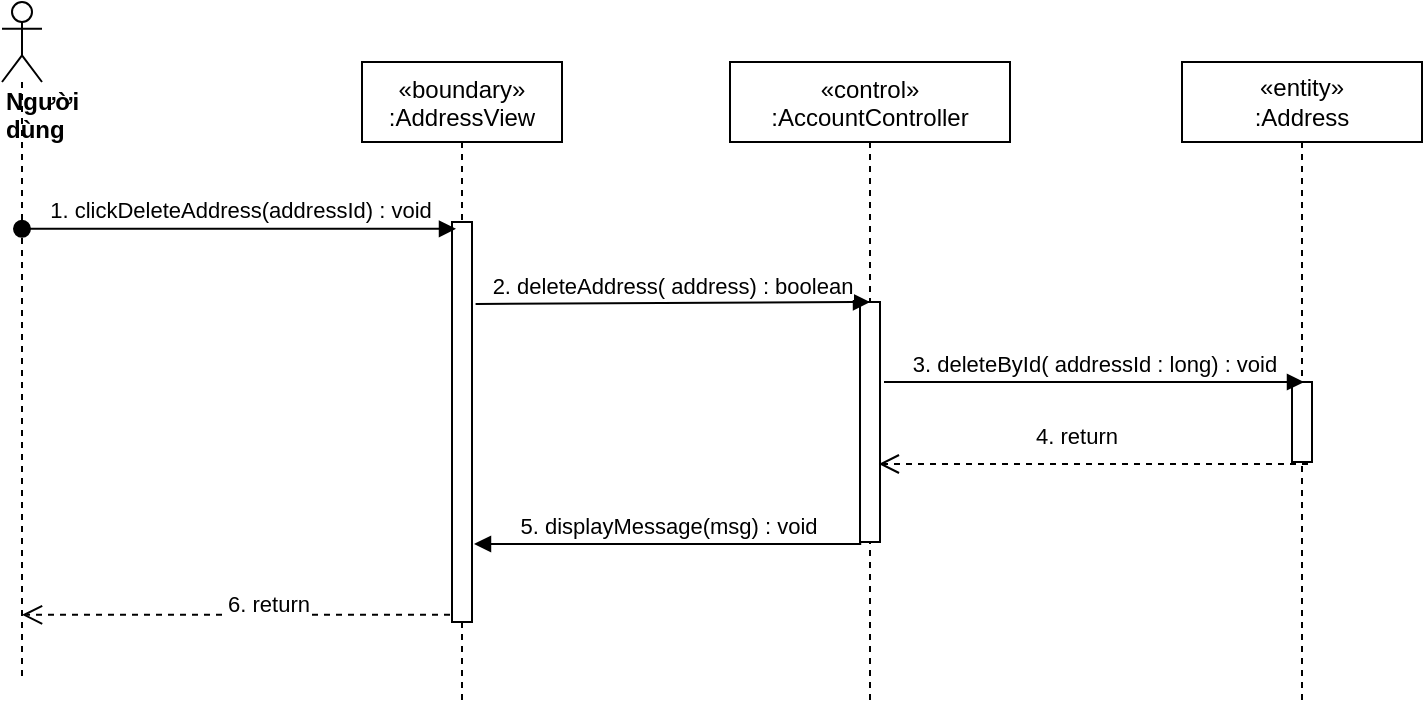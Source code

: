 <mxfile version="14.7.6" type="device"><diagram id="gM_a8l-p4vgTgQKDU1p-" name="Page-1"><mxGraphModel dx="1038" dy="521" grid="1" gridSize="10" guides="1" tooltips="1" connect="1" arrows="1" fold="1" page="1" pageScale="1" pageWidth="827" pageHeight="1169" math="0" shadow="0"><root><mxCell id="0"/><mxCell id="1" parent="0"/><mxCell id="BUK6lN6TVCII4H3S4zgH-26" value="«boundary»&#10;:AddressView" style="shape=umlLifeline;perimeter=lifelinePerimeter;container=1;collapsible=0;recursiveResize=0;rounded=0;shadow=0;strokeWidth=1;" parent="1" vertex="1"><mxGeometry x="230" y="80" width="100" height="320" as="geometry"/></mxCell><mxCell id="BUK6lN6TVCII4H3S4zgH-33" value="" style="html=1;points=[];perimeter=orthogonalPerimeter;" parent="BUK6lN6TVCII4H3S4zgH-26" vertex="1"><mxGeometry x="45" y="80" width="10" height="200" as="geometry"/></mxCell><mxCell id="BUK6lN6TVCII4H3S4zgH-35" value="«control»&#10;:AccountController" style="shape=umlLifeline;perimeter=lifelinePerimeter;container=1;collapsible=0;recursiveResize=0;rounded=0;shadow=0;strokeWidth=1;size=40;" parent="1" vertex="1"><mxGeometry x="414" y="80" width="140" height="320" as="geometry"/></mxCell><mxCell id="BUK6lN6TVCII4H3S4zgH-36" value="" style="points=[];perimeter=orthogonalPerimeter;rounded=0;shadow=0;strokeWidth=1;" parent="BUK6lN6TVCII4H3S4zgH-35" vertex="1"><mxGeometry x="65" y="120" width="10" height="120" as="geometry"/></mxCell><mxCell id="BUK6lN6TVCII4H3S4zgH-37" value="&lt;div&gt;&lt;b&gt;Người dùng&lt;/b&gt;&lt;/div&gt;" style="shape=umlLifeline;participant=umlActor;perimeter=lifelinePerimeter;whiteSpace=wrap;html=1;container=1;collapsible=0;recursiveResize=0;verticalAlign=top;spacingTop=36;outlineConnect=0;align=left;" parent="1" vertex="1"><mxGeometry x="50" y="50" width="20" height="340" as="geometry"/></mxCell><mxCell id="BUK6lN6TVCII4H3S4zgH-40" value="1. clickDeleteAddress(addressId) : void" style="html=1;verticalAlign=bottom;startArrow=oval;startFill=1;endArrow=block;startSize=8;entryX=0.2;entryY=0.017;entryDx=0;entryDy=0;entryPerimeter=0;" parent="1" source="BUK6lN6TVCII4H3S4zgH-37" target="BUK6lN6TVCII4H3S4zgH-33" edge="1"><mxGeometry width="60" relative="1" as="geometry"><mxPoint x="400" y="230" as="sourcePoint"/><mxPoint x="283" y="160" as="targetPoint"/></mxGeometry></mxCell><mxCell id="BUK6lN6TVCII4H3S4zgH-43" value="2. deleteAddress( address) : boolean" style="html=1;verticalAlign=bottom;endArrow=block;entryX=0.5;entryY=0;entryDx=0;entryDy=0;entryPerimeter=0;exitX=1.18;exitY=0.205;exitDx=0;exitDy=0;exitPerimeter=0;" parent="1" source="BUK6lN6TVCII4H3S4zgH-33" target="BUK6lN6TVCII4H3S4zgH-36" edge="1"><mxGeometry width="80" relative="1" as="geometry"><mxPoint x="270" y="190" as="sourcePoint"/><mxPoint x="470" y="330" as="targetPoint"/></mxGeometry></mxCell><mxCell id="BUK6lN6TVCII4H3S4zgH-44" value="&lt;span&gt;«entity»&lt;br&gt;&lt;/span&gt;:Address" style="shape=umlLifeline;perimeter=lifelinePerimeter;whiteSpace=wrap;html=1;container=1;collapsible=0;recursiveResize=0;outlineConnect=0;" parent="1" vertex="1"><mxGeometry x="640" y="80" width="120" height="320" as="geometry"/></mxCell><mxCell id="BUK6lN6TVCII4H3S4zgH-45" value="" style="points=[];perimeter=orthogonalPerimeter;rounded=0;shadow=0;strokeWidth=1;" parent="BUK6lN6TVCII4H3S4zgH-44" vertex="1"><mxGeometry x="55" y="160" width="10" height="40" as="geometry"/></mxCell><mxCell id="BUK6lN6TVCII4H3S4zgH-48" value="3. deleteById( addressId : long) : void" style="html=1;verticalAlign=bottom;endArrow=block;entryX=0.6;entryY=0;entryDx=0;entryDy=0;entryPerimeter=0;" parent="1" target="BUK6lN6TVCII4H3S4zgH-45" edge="1"><mxGeometry width="80" relative="1" as="geometry"><mxPoint x="491" y="240" as="sourcePoint"/><mxPoint x="840" y="430" as="targetPoint"/></mxGeometry></mxCell><mxCell id="BUK6lN6TVCII4H3S4zgH-49" value="4. return" style="html=1;verticalAlign=bottom;endArrow=open;dashed=1;endSize=8;exitX=0.8;exitY=1.025;exitDx=0;exitDy=0;exitPerimeter=0;entryX=0.94;entryY=0.675;entryDx=0;entryDy=0;entryPerimeter=0;" parent="1" source="BUK6lN6TVCII4H3S4zgH-45" target="BUK6lN6TVCII4H3S4zgH-36" edge="1"><mxGeometry x="0.081" y="-5" relative="1" as="geometry"><mxPoint x="840" y="430" as="sourcePoint"/><mxPoint x="775" y="301" as="targetPoint"/><mxPoint as="offset"/></mxGeometry></mxCell><mxCell id="gR99PI4POcUzUEjYul4Z-2" value="" style="html=1;verticalAlign=bottom;endArrow=open;dashed=1;endSize=8;exitX=-0.1;exitY=0.982;exitDx=0;exitDy=0;exitPerimeter=0;" parent="1" source="BUK6lN6TVCII4H3S4zgH-33" target="BUK6lN6TVCII4H3S4zgH-37" edge="1"><mxGeometry relative="1" as="geometry"><mxPoint x="450" y="220" as="sourcePoint"/><mxPoint x="370" y="220" as="targetPoint"/></mxGeometry></mxCell><mxCell id="u0MoTKlZYjxsA0oyjDmN-2" value="6. return" style="edgeLabel;html=1;align=center;verticalAlign=middle;resizable=0;points=[];" vertex="1" connectable="0" parent="gR99PI4POcUzUEjYul4Z-2"><mxGeometry x="-0.15" y="5" relative="1" as="geometry"><mxPoint y="-11" as="offset"/></mxGeometry></mxCell><mxCell id="u0MoTKlZYjxsA0oyjDmN-1" value="5. displayMessage(msg) : void" style="html=1;verticalAlign=bottom;endArrow=block;exitX=0.06;exitY=1.008;exitDx=0;exitDy=0;exitPerimeter=0;entryX=1.1;entryY=0.805;entryDx=0;entryDy=0;entryPerimeter=0;" edge="1" parent="1" source="BUK6lN6TVCII4H3S4zgH-36" target="BUK6lN6TVCII4H3S4zgH-33"><mxGeometry width="80" relative="1" as="geometry"><mxPoint x="370" y="270" as="sourcePoint"/><mxPoint x="450" y="270" as="targetPoint"/></mxGeometry></mxCell></root></mxGraphModel></diagram></mxfile>